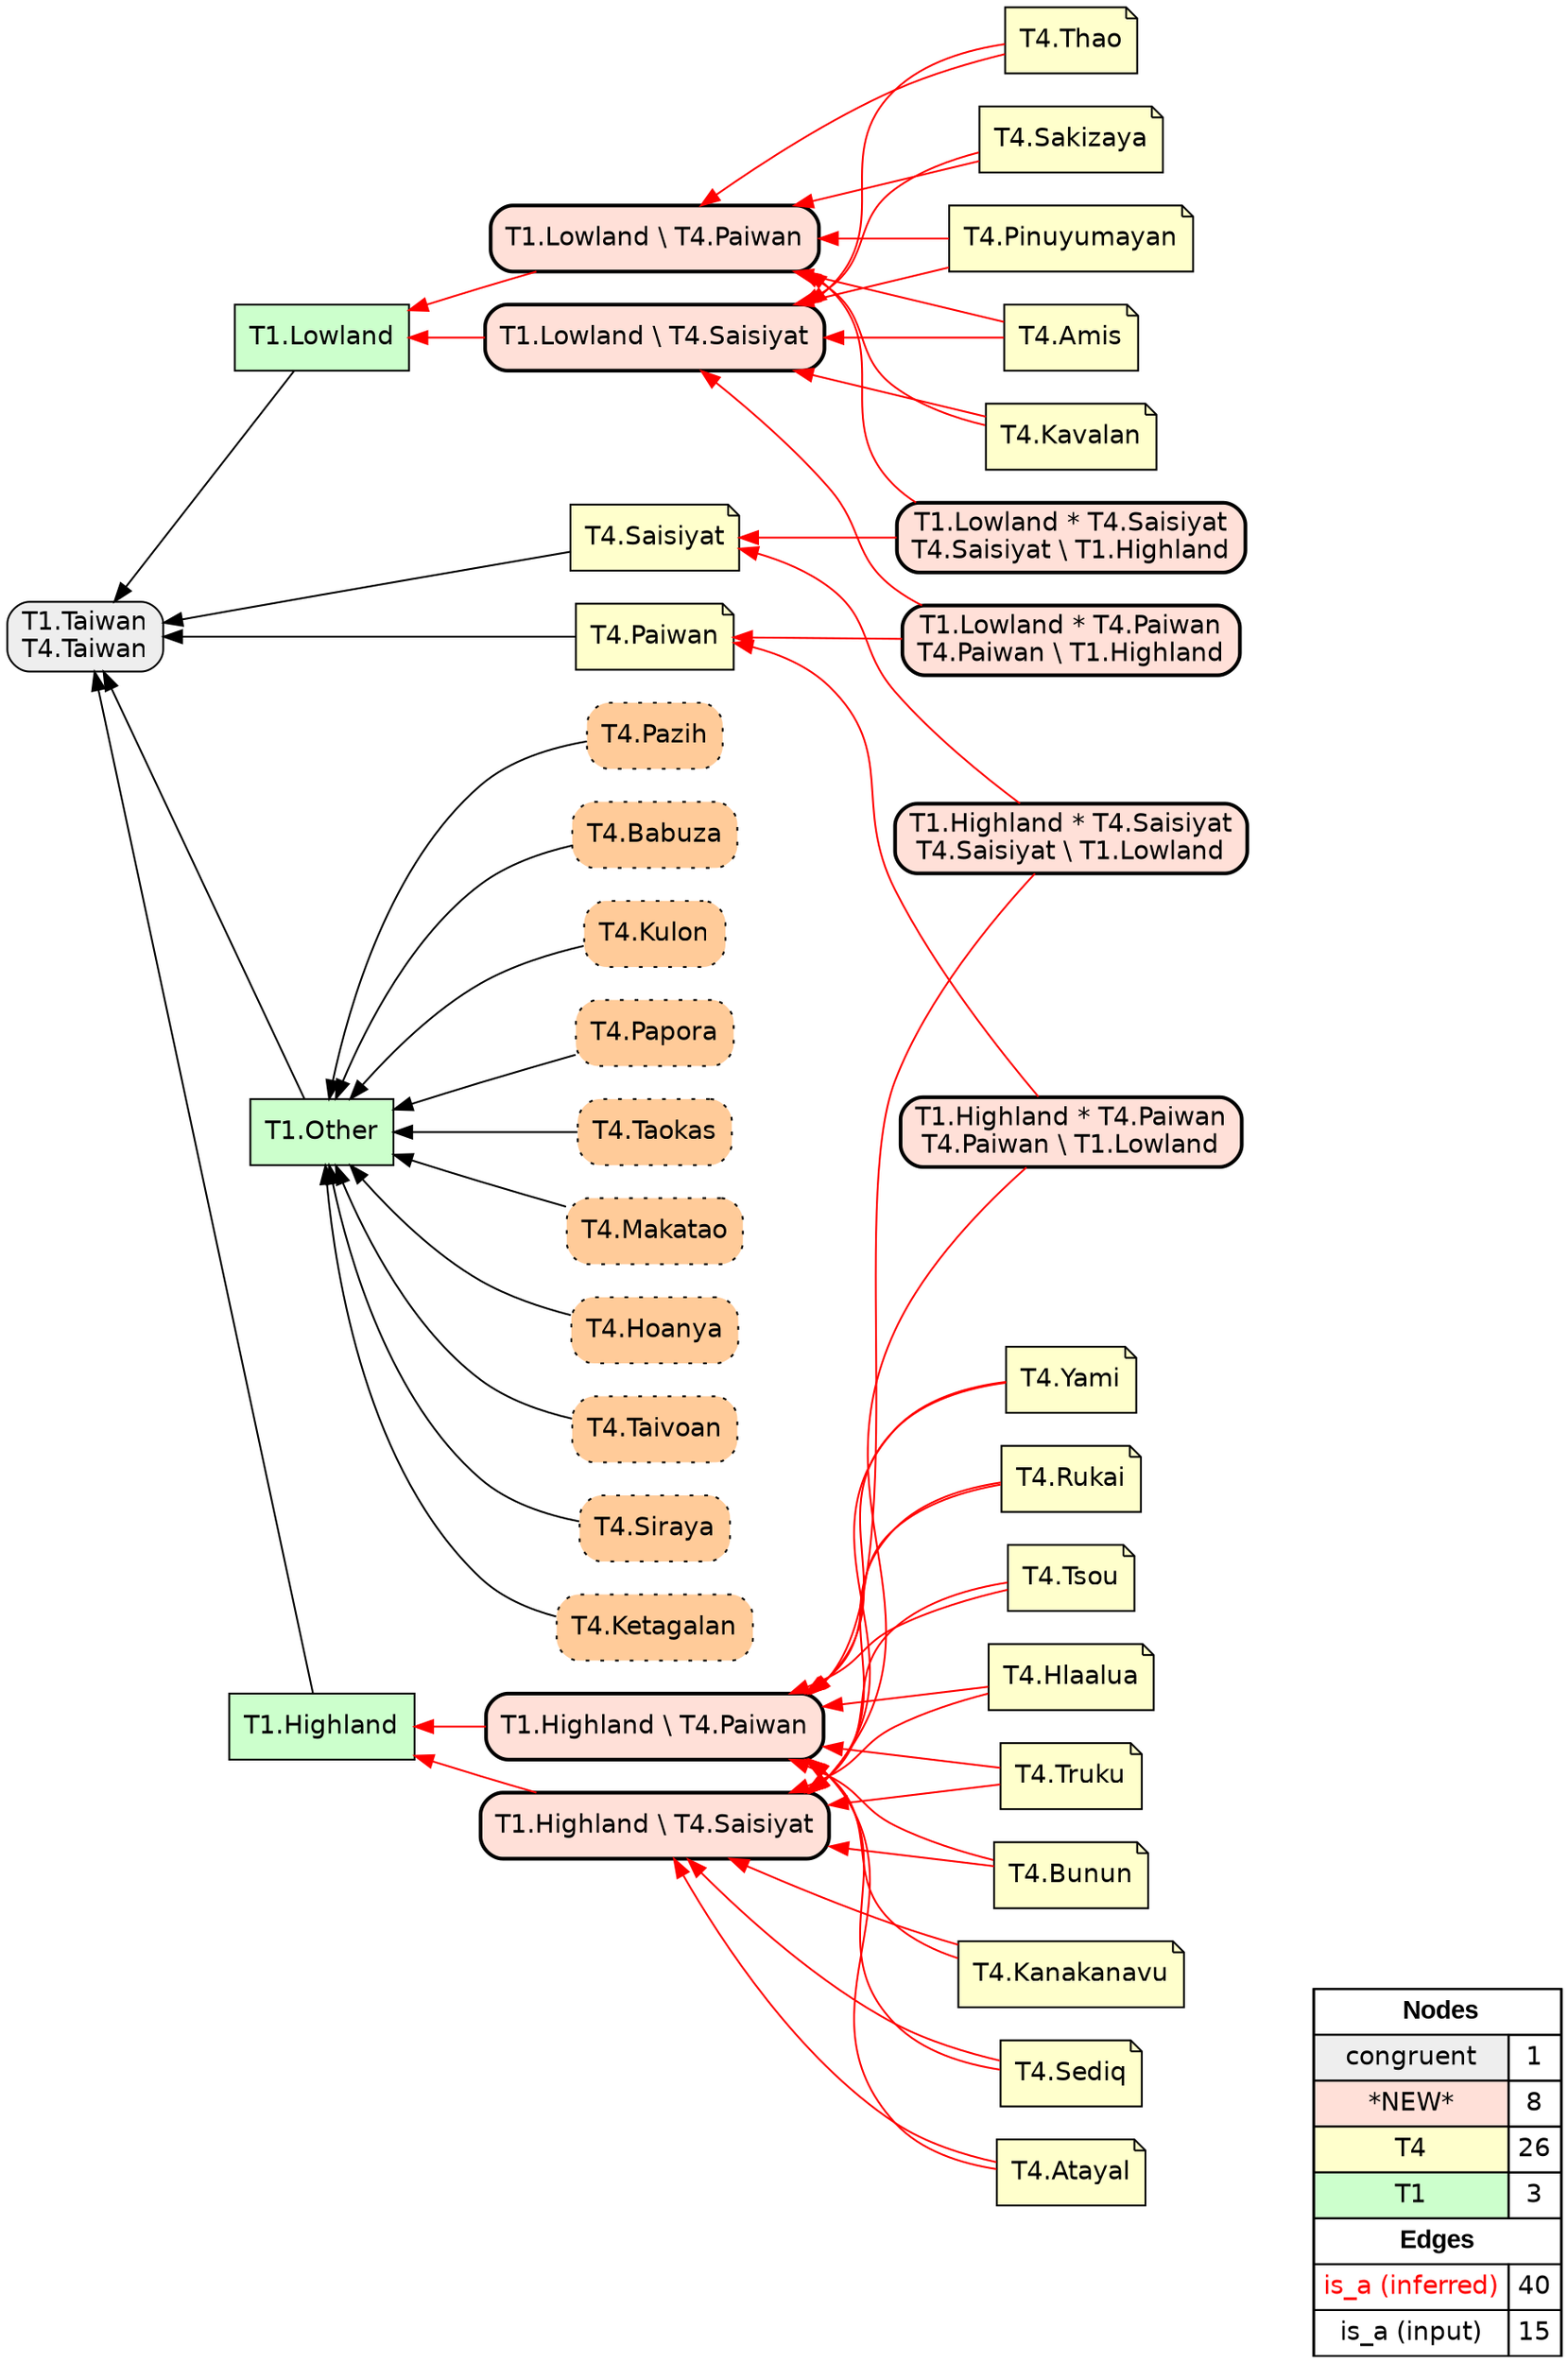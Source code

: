 digraph{
rankdir=RL
node[shape=box style="filled,rounded" fillcolor="#EEEEEE" fontname="helvetica"] 
"T1.Taiwan\nT4.Taiwan"
node[shape=box style="filled,rounded,bold" fillcolor="#FFE0D8" fontname="helvetica"] 
"T1.Highland \\ T4.Saisiyat"
"T1.Lowland * T4.Paiwan\nT4.Paiwan \\ T1.Highland"
"T1.Lowland * T4.Saisiyat\nT4.Saisiyat \\ T1.Highland"
"T1.Highland * T4.Saisiyat\nT4.Saisiyat \\ T1.Lowland"
"T1.Highland * T4.Paiwan\nT4.Paiwan \\ T1.Lowland"
"T1.Lowland \\ T4.Paiwan"
"T1.Highland \\ T4.Paiwan"
"T1.Lowland \\ T4.Saisiyat"
node[shape=note style=filled fillcolor="#FFFFCC" fontname="helvetica"] 
"T4.Thao"
"T4.Kanakanavu"
"T4.Sediq"
"T4.Sakizaya"
"T4.Atayal"
"T4.Pinuyumayan"
"T4.Yami"
"T4.Rukai"
"T4.Tsou"
"T4.Hlaalua"
"T4.Saisiyat"
"T4.Amis"
"T4.Truku"
"T4.Bunun"
"T4.Paiwan"
"T4.Kavalan"

node[shape=box style="filled,rounded,dotted" fillcolor="#FFCB99" fontname="helvetica"] 
"T4.Siraya"
"T4.Ketagalan"
"T4.Pazih"
"T4.Babuza"
"T4.Kulon"
"T4.Papora"
"T4.Taokas"
"T4.Makatao"
"T4.Hoanya"
"T4.Taivoan"

node[shape=box style=filled fillcolor="#CCFFCC" fontname="helvetica"] 
"T1.Lowland"
"T1.Other"
"T1.Highland"
edge[arrowhead=normal style=dotted color="#000000" constraint=true penwidth=1]
edge[arrowhead=normal style=solid color="#FF0000" constraint=true penwidth=1]
"T4.Rukai" -> "T1.Highland \\ T4.Paiwan"
"T4.Sakizaya" -> "T1.Lowland \\ T4.Paiwan"
"T4.Amis" -> "T1.Lowland \\ T4.Saisiyat"
"T4.Kavalan" -> "T1.Lowland \\ T4.Saisiyat"
"T4.Yami" -> "T1.Highland \\ T4.Saisiyat"
"T1.Highland \\ T4.Saisiyat" -> "T1.Highland"
"T4.Truku" -> "T1.Highland \\ T4.Paiwan"
"T4.Kanakanavu" -> "T1.Highland \\ T4.Paiwan"
"T1.Lowland * T4.Saisiyat\nT4.Saisiyat \\ T1.Highland" -> "T1.Lowland \\ T4.Paiwan"
"T4.Tsou" -> "T1.Highland \\ T4.Saisiyat"
"T4.Bunun" -> "T1.Highland \\ T4.Paiwan"
"T4.Thao" -> "T1.Lowland \\ T4.Paiwan"
"T4.Sakizaya" -> "T1.Lowland \\ T4.Saisiyat"
"T4.Kanakanavu" -> "T1.Highland \\ T4.Saisiyat"
"T1.Highland * T4.Paiwan\nT4.Paiwan \\ T1.Lowland" -> "T4.Paiwan"
"T4.Hlaalua" -> "T1.Highland \\ T4.Saisiyat"
"T1.Highland * T4.Paiwan\nT4.Paiwan \\ T1.Lowland" -> "T1.Highland \\ T4.Saisiyat"
"T4.Pinuyumayan" -> "T1.Lowland \\ T4.Saisiyat"
"T4.Thao" -> "T1.Lowland \\ T4.Saisiyat"
"T1.Highland * T4.Saisiyat\nT4.Saisiyat \\ T1.Lowland" -> "T4.Saisiyat"
"T4.Atayal" -> "T1.Highland \\ T4.Paiwan"
"T4.Hlaalua" -> "T1.Highland \\ T4.Paiwan"
"T1.Highland \\ T4.Paiwan" -> "T1.Highland"
"T4.Rukai" -> "T1.Highland \\ T4.Saisiyat"
"T4.Tsou" -> "T1.Highland \\ T4.Paiwan"
"T4.Atayal" -> "T1.Highland \\ T4.Saisiyat"
"T1.Lowland * T4.Saisiyat\nT4.Saisiyat \\ T1.Highland" -> "T4.Saisiyat"
"T4.Truku" -> "T1.Highland \\ T4.Saisiyat"
"T4.Yami" -> "T1.Highland \\ T4.Paiwan"
"T1.Highland * T4.Saisiyat\nT4.Saisiyat \\ T1.Lowland" -> "T1.Highland \\ T4.Paiwan"
"T4.Kavalan" -> "T1.Lowland \\ T4.Paiwan"
"T4.Bunun" -> "T1.Highland \\ T4.Saisiyat"
"T4.Amis" -> "T1.Lowland \\ T4.Paiwan"
"T1.Lowland \\ T4.Saisiyat" -> "T1.Lowland"
"T4.Sediq" -> "T1.Highland \\ T4.Saisiyat"
"T1.Lowland * T4.Paiwan\nT4.Paiwan \\ T1.Highland" -> "T1.Lowland \\ T4.Saisiyat"
"T1.Lowland * T4.Paiwan\nT4.Paiwan \\ T1.Highland" -> "T4.Paiwan"
"T1.Lowland \\ T4.Paiwan" -> "T1.Lowland"
"T4.Sediq" -> "T1.Highland \\ T4.Paiwan"
"T4.Pinuyumayan" -> "T1.Lowland \\ T4.Paiwan"
edge[arrowhead=normal style=solid color="#000000" constraint=true penwidth=1]
"T4.Siraya" -> "T1.Other"
"T4.Saisiyat" -> "T1.Taiwan\nT4.Taiwan"
"T4.Kulon" -> "T1.Other"
"T1.Other" -> "T1.Taiwan\nT4.Taiwan"
"T4.Hoanya" -> "T1.Other"
"T4.Babuza" -> "T1.Other"
"T4.Taokas" -> "T1.Other"
"T4.Makatao" -> "T1.Other"
"T4.Pazih" -> "T1.Other"
"T4.Papora" -> "T1.Other"
"T4.Taivoan" -> "T1.Other"
"T1.Highland" -> "T1.Taiwan\nT4.Taiwan"
"T4.Paiwan" -> "T1.Taiwan\nT4.Taiwan"
"T4.Ketagalan" -> "T1.Other"
"T1.Lowland" -> "T1.Taiwan\nT4.Taiwan"
node[shape=box] 
{rank=source Legend [fillcolor= white margin=0 label=< 
 <TABLE BORDER="0" CELLBORDER="1" CELLSPACING="0" CELLPADDING="4"> 
<TR> <TD COLSPAN="2"><font face="Arial Black"> Nodes</font></TD> </TR> 
<TR> 
 <TD bgcolor="#EEEEEE" fontname="helvetica">congruent</TD> 
 <TD>1</TD> 
 </TR> 
<TR> 
 <TD bgcolor="#FFE0D8" fontname="helvetica">*NEW*</TD> 
 <TD>8</TD> 
 </TR> 
<TR> 
 <TD bgcolor="#FFFFCC" fontname="helvetica">T4</TD> 
 <TD>26</TD> 
 </TR> 
<TR> 
 <TD bgcolor="#CCFFCC" fontname="helvetica">T1</TD> 
 <TD>3</TD> 
 </TR> 
<TR> <TD COLSPAN="2"><font face = "Arial Black"> Edges </font></TD> </TR> 
<TR> 
 <TD><font color ="#FF0000">is_a (inferred)</font></TD><TD>40</TD>
</TR>
<TR> 
 <TD><font color ="#000000">is_a (input)</font></TD><TD>15</TD>
</TR>
</TABLE> 
 >] } 
}